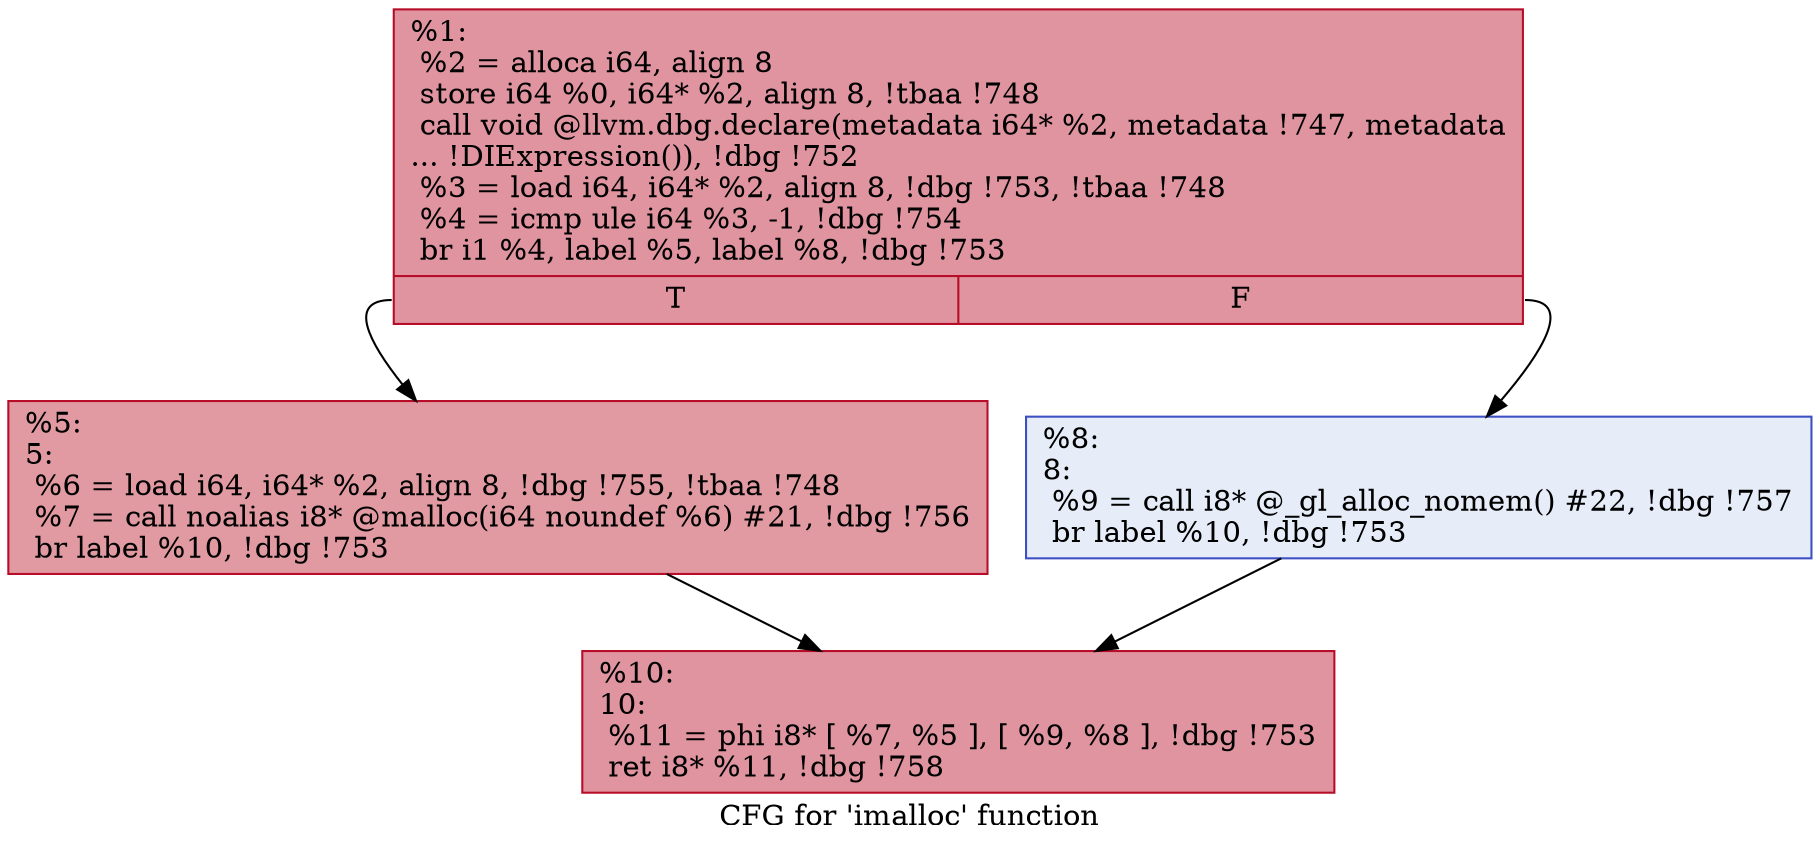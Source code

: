 digraph "CFG for 'imalloc' function" {
	label="CFG for 'imalloc' function";

	Node0x997560 [shape=record,color="#b70d28ff", style=filled, fillcolor="#b70d2870",label="{%1:\l  %2 = alloca i64, align 8\l  store i64 %0, i64* %2, align 8, !tbaa !748\l  call void @llvm.dbg.declare(metadata i64* %2, metadata !747, metadata\l... !DIExpression()), !dbg !752\l  %3 = load i64, i64* %2, align 8, !dbg !753, !tbaa !748\l  %4 = icmp ule i64 %3, -1, !dbg !754\l  br i1 %4, label %5, label %8, !dbg !753\l|{<s0>T|<s1>F}}"];
	Node0x997560:s0 -> Node0xa66550;
	Node0x997560:s1 -> Node0xa665a0;
	Node0xa66550 [shape=record,color="#b70d28ff", style=filled, fillcolor="#bb1b2c70",label="{%5:\l5:                                                \l  %6 = load i64, i64* %2, align 8, !dbg !755, !tbaa !748\l  %7 = call noalias i8* @malloc(i64 noundef %6) #21, !dbg !756\l  br label %10, !dbg !753\l}"];
	Node0xa66550 -> Node0xa665f0;
	Node0xa665a0 [shape=record,color="#3d50c3ff", style=filled, fillcolor="#c7d7f070",label="{%8:\l8:                                                \l  %9 = call i8* @_gl_alloc_nomem() #22, !dbg !757\l  br label %10, !dbg !753\l}"];
	Node0xa665a0 -> Node0xa665f0;
	Node0xa665f0 [shape=record,color="#b70d28ff", style=filled, fillcolor="#b70d2870",label="{%10:\l10:                                               \l  %11 = phi i8* [ %7, %5 ], [ %9, %8 ], !dbg !753\l  ret i8* %11, !dbg !758\l}"];
}
